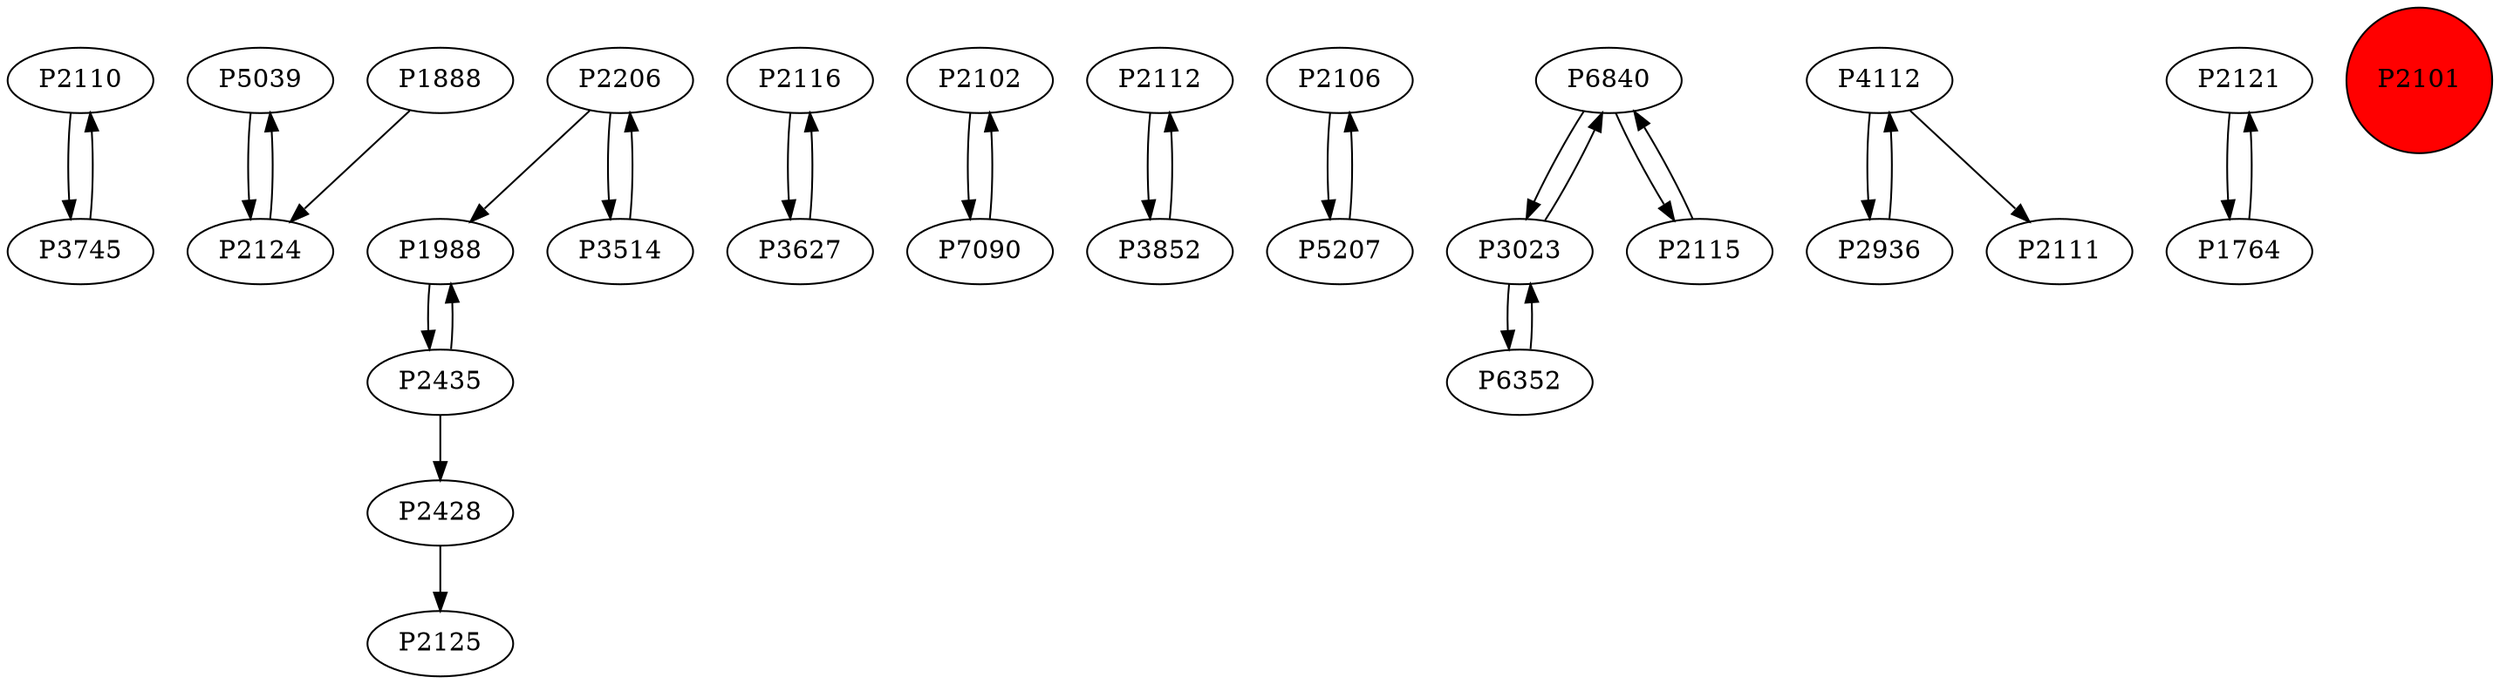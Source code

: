 digraph {
	P2110 -> P3745
	P5039 -> P2124
	P2206 -> P1988
	P2116 -> P3627
	P2435 -> P2428
	P3514 -> P2206
	P1988 -> P2435
	P2206 -> P3514
	P2124 -> P5039
	P2102 -> P7090
	P2112 -> P3852
	P2106 -> P5207
	P7090 -> P2102
	P6840 -> P3023
	P1888 -> P2124
	P3852 -> P2112
	P3023 -> P6352
	P3745 -> P2110
	P3627 -> P2116
	P2428 -> P2125
	P3023 -> P6840
	P2435 -> P1988
	P4112 -> P2936
	P5207 -> P2106
	P2936 -> P4112
	P6352 -> P3023
	P4112 -> P2111
	P2115 -> P6840
	P2121 -> P1764
	P6840 -> P2115
	P1764 -> P2121
	P2101 [shape=circle]
	P2101 [style=filled]
	P2101 [fillcolor=red]
}